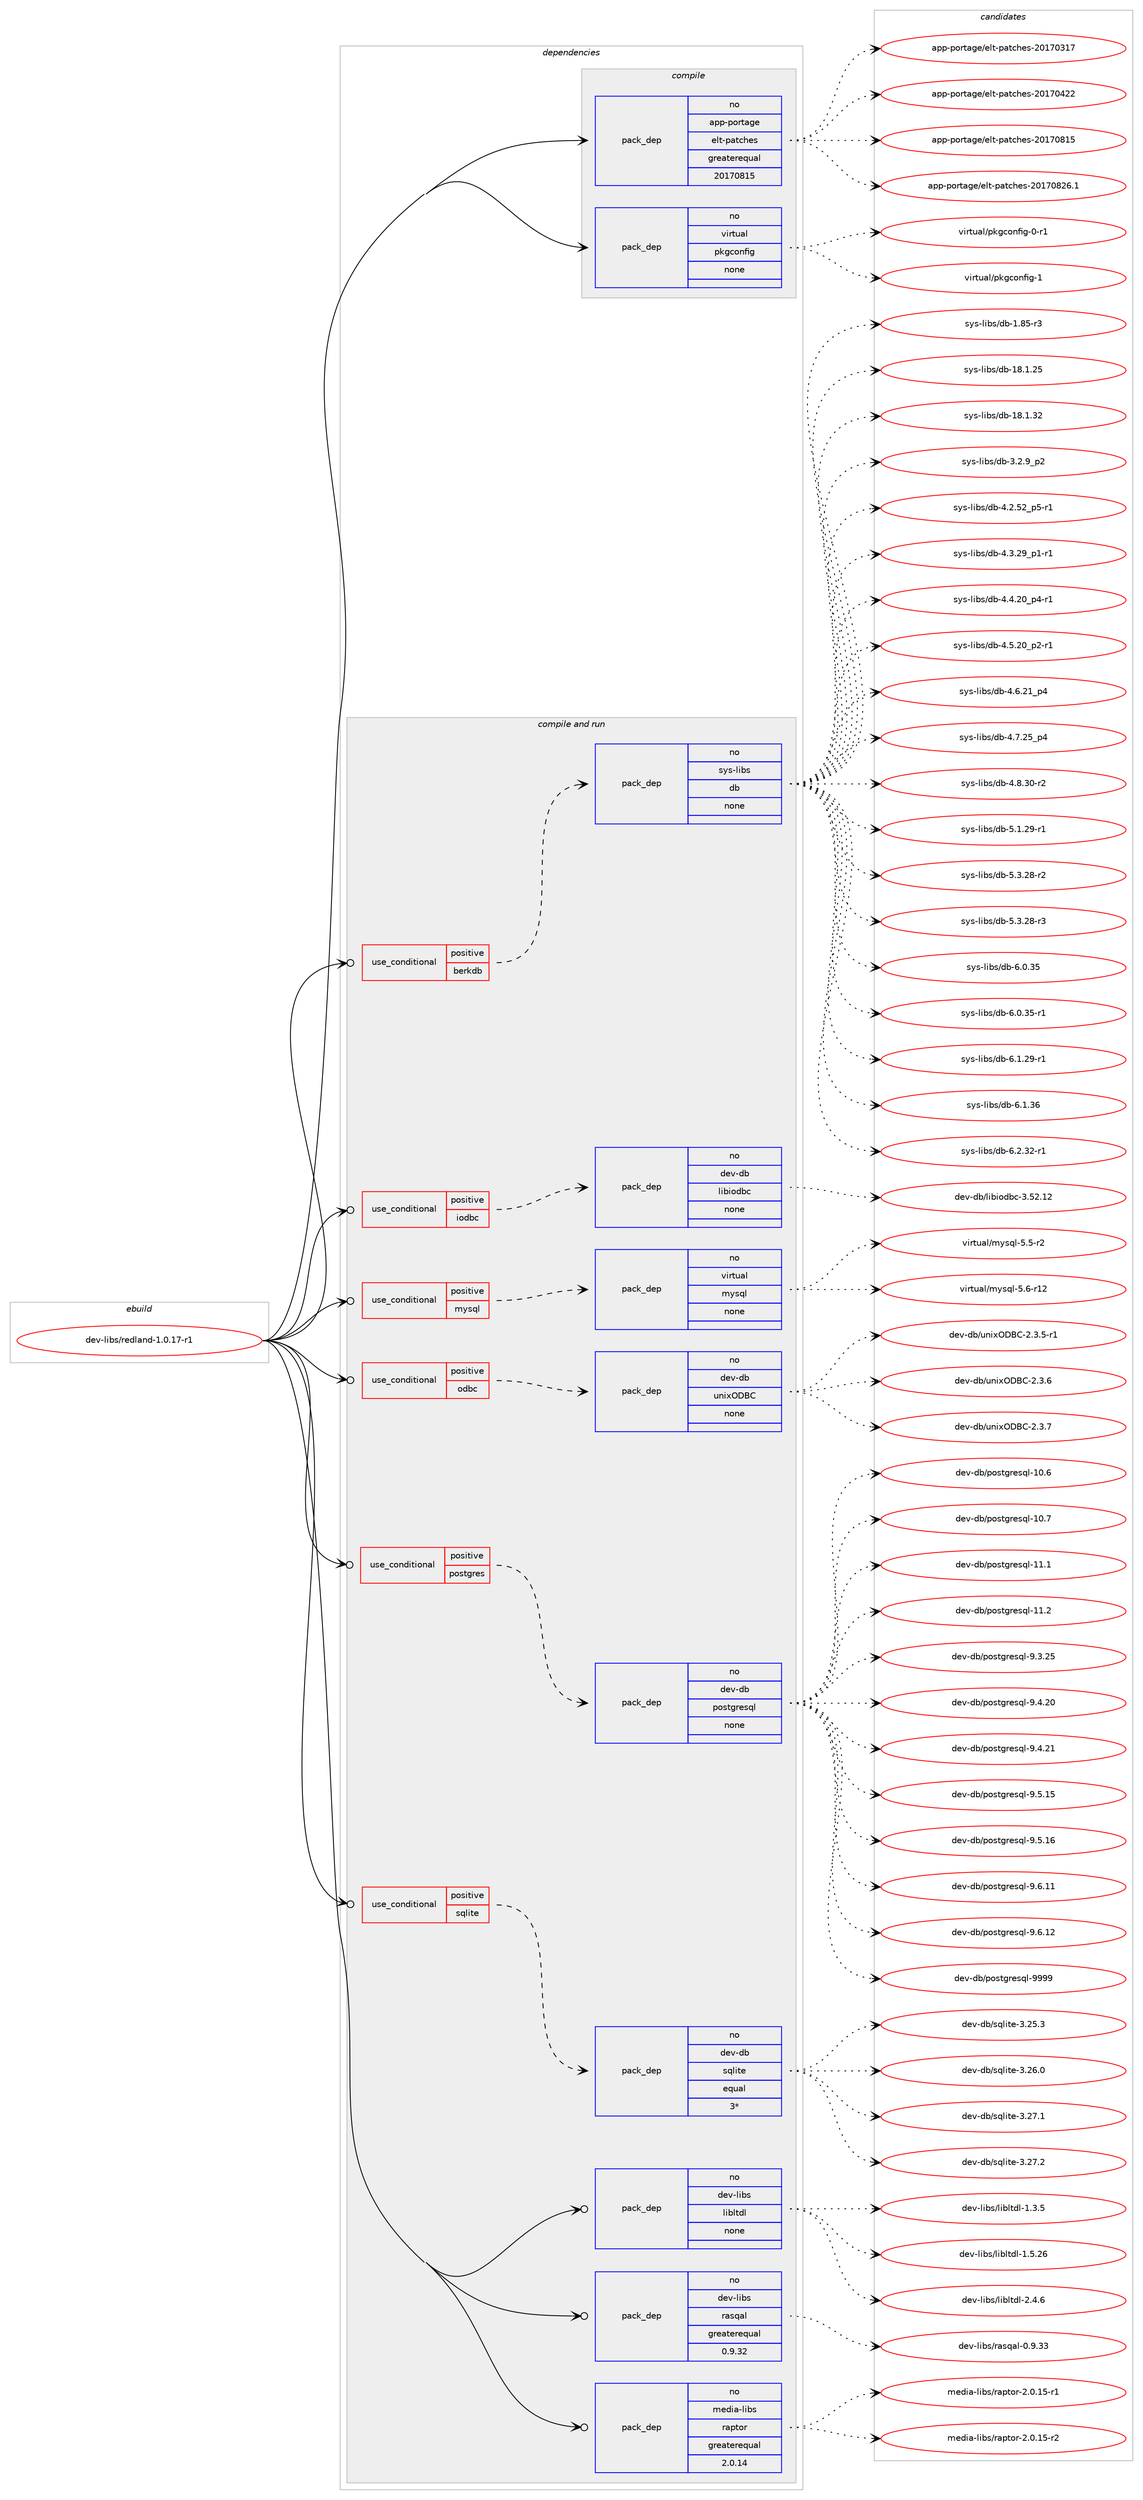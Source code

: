 digraph prolog {

# *************
# Graph options
# *************

newrank=true;
concentrate=true;
compound=true;
graph [rankdir=LR,fontname=Helvetica,fontsize=10,ranksep=1.5];#, ranksep=2.5, nodesep=0.2];
edge  [arrowhead=vee];
node  [fontname=Helvetica,fontsize=10];

# **********
# The ebuild
# **********

subgraph cluster_leftcol {
color=gray;
rank=same;
label=<<i>ebuild</i>>;
id [label="dev-libs/redland-1.0.17-r1", color=red, width=4, href="../dev-libs/redland-1.0.17-r1.svg"];
}

# ****************
# The dependencies
# ****************

subgraph cluster_midcol {
color=gray;
label=<<i>dependencies</i>>;
subgraph cluster_compile {
fillcolor="#eeeeee";
style=filled;
label=<<i>compile</i>>;
subgraph pack981906 {
dependency1371765 [label=<<TABLE BORDER="0" CELLBORDER="1" CELLSPACING="0" CELLPADDING="4" WIDTH="220"><TR><TD ROWSPAN="6" CELLPADDING="30">pack_dep</TD></TR><TR><TD WIDTH="110">no</TD></TR><TR><TD>app-portage</TD></TR><TR><TD>elt-patches</TD></TR><TR><TD>greaterequal</TD></TR><TR><TD>20170815</TD></TR></TABLE>>, shape=none, color=blue];
}
id:e -> dependency1371765:w [weight=20,style="solid",arrowhead="vee"];
subgraph pack981907 {
dependency1371766 [label=<<TABLE BORDER="0" CELLBORDER="1" CELLSPACING="0" CELLPADDING="4" WIDTH="220"><TR><TD ROWSPAN="6" CELLPADDING="30">pack_dep</TD></TR><TR><TD WIDTH="110">no</TD></TR><TR><TD>virtual</TD></TR><TR><TD>pkgconfig</TD></TR><TR><TD>none</TD></TR><TR><TD></TD></TR></TABLE>>, shape=none, color=blue];
}
id:e -> dependency1371766:w [weight=20,style="solid",arrowhead="vee"];
}
subgraph cluster_compileandrun {
fillcolor="#eeeeee";
style=filled;
label=<<i>compile and run</i>>;
subgraph cond366892 {
dependency1371767 [label=<<TABLE BORDER="0" CELLBORDER="1" CELLSPACING="0" CELLPADDING="4"><TR><TD ROWSPAN="3" CELLPADDING="10">use_conditional</TD></TR><TR><TD>positive</TD></TR><TR><TD>berkdb</TD></TR></TABLE>>, shape=none, color=red];
subgraph pack981908 {
dependency1371768 [label=<<TABLE BORDER="0" CELLBORDER="1" CELLSPACING="0" CELLPADDING="4" WIDTH="220"><TR><TD ROWSPAN="6" CELLPADDING="30">pack_dep</TD></TR><TR><TD WIDTH="110">no</TD></TR><TR><TD>sys-libs</TD></TR><TR><TD>db</TD></TR><TR><TD>none</TD></TR><TR><TD></TD></TR></TABLE>>, shape=none, color=blue];
}
dependency1371767:e -> dependency1371768:w [weight=20,style="dashed",arrowhead="vee"];
}
id:e -> dependency1371767:w [weight=20,style="solid",arrowhead="odotvee"];
subgraph cond366893 {
dependency1371769 [label=<<TABLE BORDER="0" CELLBORDER="1" CELLSPACING="0" CELLPADDING="4"><TR><TD ROWSPAN="3" CELLPADDING="10">use_conditional</TD></TR><TR><TD>positive</TD></TR><TR><TD>iodbc</TD></TR></TABLE>>, shape=none, color=red];
subgraph pack981909 {
dependency1371770 [label=<<TABLE BORDER="0" CELLBORDER="1" CELLSPACING="0" CELLPADDING="4" WIDTH="220"><TR><TD ROWSPAN="6" CELLPADDING="30">pack_dep</TD></TR><TR><TD WIDTH="110">no</TD></TR><TR><TD>dev-db</TD></TR><TR><TD>libiodbc</TD></TR><TR><TD>none</TD></TR><TR><TD></TD></TR></TABLE>>, shape=none, color=blue];
}
dependency1371769:e -> dependency1371770:w [weight=20,style="dashed",arrowhead="vee"];
}
id:e -> dependency1371769:w [weight=20,style="solid",arrowhead="odotvee"];
subgraph cond366894 {
dependency1371771 [label=<<TABLE BORDER="0" CELLBORDER="1" CELLSPACING="0" CELLPADDING="4"><TR><TD ROWSPAN="3" CELLPADDING="10">use_conditional</TD></TR><TR><TD>positive</TD></TR><TR><TD>mysql</TD></TR></TABLE>>, shape=none, color=red];
subgraph pack981910 {
dependency1371772 [label=<<TABLE BORDER="0" CELLBORDER="1" CELLSPACING="0" CELLPADDING="4" WIDTH="220"><TR><TD ROWSPAN="6" CELLPADDING="30">pack_dep</TD></TR><TR><TD WIDTH="110">no</TD></TR><TR><TD>virtual</TD></TR><TR><TD>mysql</TD></TR><TR><TD>none</TD></TR><TR><TD></TD></TR></TABLE>>, shape=none, color=blue];
}
dependency1371771:e -> dependency1371772:w [weight=20,style="dashed",arrowhead="vee"];
}
id:e -> dependency1371771:w [weight=20,style="solid",arrowhead="odotvee"];
subgraph cond366895 {
dependency1371773 [label=<<TABLE BORDER="0" CELLBORDER="1" CELLSPACING="0" CELLPADDING="4"><TR><TD ROWSPAN="3" CELLPADDING="10">use_conditional</TD></TR><TR><TD>positive</TD></TR><TR><TD>odbc</TD></TR></TABLE>>, shape=none, color=red];
subgraph pack981911 {
dependency1371774 [label=<<TABLE BORDER="0" CELLBORDER="1" CELLSPACING="0" CELLPADDING="4" WIDTH="220"><TR><TD ROWSPAN="6" CELLPADDING="30">pack_dep</TD></TR><TR><TD WIDTH="110">no</TD></TR><TR><TD>dev-db</TD></TR><TR><TD>unixODBC</TD></TR><TR><TD>none</TD></TR><TR><TD></TD></TR></TABLE>>, shape=none, color=blue];
}
dependency1371773:e -> dependency1371774:w [weight=20,style="dashed",arrowhead="vee"];
}
id:e -> dependency1371773:w [weight=20,style="solid",arrowhead="odotvee"];
subgraph cond366896 {
dependency1371775 [label=<<TABLE BORDER="0" CELLBORDER="1" CELLSPACING="0" CELLPADDING="4"><TR><TD ROWSPAN="3" CELLPADDING="10">use_conditional</TD></TR><TR><TD>positive</TD></TR><TR><TD>postgres</TD></TR></TABLE>>, shape=none, color=red];
subgraph pack981912 {
dependency1371776 [label=<<TABLE BORDER="0" CELLBORDER="1" CELLSPACING="0" CELLPADDING="4" WIDTH="220"><TR><TD ROWSPAN="6" CELLPADDING="30">pack_dep</TD></TR><TR><TD WIDTH="110">no</TD></TR><TR><TD>dev-db</TD></TR><TR><TD>postgresql</TD></TR><TR><TD>none</TD></TR><TR><TD></TD></TR></TABLE>>, shape=none, color=blue];
}
dependency1371775:e -> dependency1371776:w [weight=20,style="dashed",arrowhead="vee"];
}
id:e -> dependency1371775:w [weight=20,style="solid",arrowhead="odotvee"];
subgraph cond366897 {
dependency1371777 [label=<<TABLE BORDER="0" CELLBORDER="1" CELLSPACING="0" CELLPADDING="4"><TR><TD ROWSPAN="3" CELLPADDING="10">use_conditional</TD></TR><TR><TD>positive</TD></TR><TR><TD>sqlite</TD></TR></TABLE>>, shape=none, color=red];
subgraph pack981913 {
dependency1371778 [label=<<TABLE BORDER="0" CELLBORDER="1" CELLSPACING="0" CELLPADDING="4" WIDTH="220"><TR><TD ROWSPAN="6" CELLPADDING="30">pack_dep</TD></TR><TR><TD WIDTH="110">no</TD></TR><TR><TD>dev-db</TD></TR><TR><TD>sqlite</TD></TR><TR><TD>equal</TD></TR><TR><TD>3*</TD></TR></TABLE>>, shape=none, color=blue];
}
dependency1371777:e -> dependency1371778:w [weight=20,style="dashed",arrowhead="vee"];
}
id:e -> dependency1371777:w [weight=20,style="solid",arrowhead="odotvee"];
subgraph pack981914 {
dependency1371779 [label=<<TABLE BORDER="0" CELLBORDER="1" CELLSPACING="0" CELLPADDING="4" WIDTH="220"><TR><TD ROWSPAN="6" CELLPADDING="30">pack_dep</TD></TR><TR><TD WIDTH="110">no</TD></TR><TR><TD>dev-libs</TD></TR><TR><TD>libltdl</TD></TR><TR><TD>none</TD></TR><TR><TD></TD></TR></TABLE>>, shape=none, color=blue];
}
id:e -> dependency1371779:w [weight=20,style="solid",arrowhead="odotvee"];
subgraph pack981915 {
dependency1371780 [label=<<TABLE BORDER="0" CELLBORDER="1" CELLSPACING="0" CELLPADDING="4" WIDTH="220"><TR><TD ROWSPAN="6" CELLPADDING="30">pack_dep</TD></TR><TR><TD WIDTH="110">no</TD></TR><TR><TD>dev-libs</TD></TR><TR><TD>rasqal</TD></TR><TR><TD>greaterequal</TD></TR><TR><TD>0.9.32</TD></TR></TABLE>>, shape=none, color=blue];
}
id:e -> dependency1371780:w [weight=20,style="solid",arrowhead="odotvee"];
subgraph pack981916 {
dependency1371781 [label=<<TABLE BORDER="0" CELLBORDER="1" CELLSPACING="0" CELLPADDING="4" WIDTH="220"><TR><TD ROWSPAN="6" CELLPADDING="30">pack_dep</TD></TR><TR><TD WIDTH="110">no</TD></TR><TR><TD>media-libs</TD></TR><TR><TD>raptor</TD></TR><TR><TD>greaterequal</TD></TR><TR><TD>2.0.14</TD></TR></TABLE>>, shape=none, color=blue];
}
id:e -> dependency1371781:w [weight=20,style="solid",arrowhead="odotvee"];
}
subgraph cluster_run {
fillcolor="#eeeeee";
style=filled;
label=<<i>run</i>>;
}
}

# **************
# The candidates
# **************

subgraph cluster_choices {
rank=same;
color=gray;
label=<<i>candidates</i>>;

subgraph choice981906 {
color=black;
nodesep=1;
choice97112112451121111141169710310147101108116451129711699104101115455048495548514955 [label="app-portage/elt-patches-20170317", color=red, width=4,href="../app-portage/elt-patches-20170317.svg"];
choice97112112451121111141169710310147101108116451129711699104101115455048495548525050 [label="app-portage/elt-patches-20170422", color=red, width=4,href="../app-portage/elt-patches-20170422.svg"];
choice97112112451121111141169710310147101108116451129711699104101115455048495548564953 [label="app-portage/elt-patches-20170815", color=red, width=4,href="../app-portage/elt-patches-20170815.svg"];
choice971121124511211111411697103101471011081164511297116991041011154550484955485650544649 [label="app-portage/elt-patches-20170826.1", color=red, width=4,href="../app-portage/elt-patches-20170826.1.svg"];
dependency1371765:e -> choice97112112451121111141169710310147101108116451129711699104101115455048495548514955:w [style=dotted,weight="100"];
dependency1371765:e -> choice97112112451121111141169710310147101108116451129711699104101115455048495548525050:w [style=dotted,weight="100"];
dependency1371765:e -> choice97112112451121111141169710310147101108116451129711699104101115455048495548564953:w [style=dotted,weight="100"];
dependency1371765:e -> choice971121124511211111411697103101471011081164511297116991041011154550484955485650544649:w [style=dotted,weight="100"];
}
subgraph choice981907 {
color=black;
nodesep=1;
choice11810511411611797108471121071039911111010210510345484511449 [label="virtual/pkgconfig-0-r1", color=red, width=4,href="../virtual/pkgconfig-0-r1.svg"];
choice1181051141161179710847112107103991111101021051034549 [label="virtual/pkgconfig-1", color=red, width=4,href="../virtual/pkgconfig-1.svg"];
dependency1371766:e -> choice11810511411611797108471121071039911111010210510345484511449:w [style=dotted,weight="100"];
dependency1371766:e -> choice1181051141161179710847112107103991111101021051034549:w [style=dotted,weight="100"];
}
subgraph choice981908 {
color=black;
nodesep=1;
choice1151211154510810598115471009845494656534511451 [label="sys-libs/db-1.85-r3", color=red, width=4,href="../sys-libs/db-1.85-r3.svg"];
choice115121115451081059811547100984549564649465053 [label="sys-libs/db-18.1.25", color=red, width=4,href="../sys-libs/db-18.1.25.svg"];
choice115121115451081059811547100984549564649465150 [label="sys-libs/db-18.1.32", color=red, width=4,href="../sys-libs/db-18.1.32.svg"];
choice115121115451081059811547100984551465046579511250 [label="sys-libs/db-3.2.9_p2", color=red, width=4,href="../sys-libs/db-3.2.9_p2.svg"];
choice115121115451081059811547100984552465046535095112534511449 [label="sys-libs/db-4.2.52_p5-r1", color=red, width=4,href="../sys-libs/db-4.2.52_p5-r1.svg"];
choice115121115451081059811547100984552465146505795112494511449 [label="sys-libs/db-4.3.29_p1-r1", color=red, width=4,href="../sys-libs/db-4.3.29_p1-r1.svg"];
choice115121115451081059811547100984552465246504895112524511449 [label="sys-libs/db-4.4.20_p4-r1", color=red, width=4,href="../sys-libs/db-4.4.20_p4-r1.svg"];
choice115121115451081059811547100984552465346504895112504511449 [label="sys-libs/db-4.5.20_p2-r1", color=red, width=4,href="../sys-libs/db-4.5.20_p2-r1.svg"];
choice11512111545108105981154710098455246544650499511252 [label="sys-libs/db-4.6.21_p4", color=red, width=4,href="../sys-libs/db-4.6.21_p4.svg"];
choice11512111545108105981154710098455246554650539511252 [label="sys-libs/db-4.7.25_p4", color=red, width=4,href="../sys-libs/db-4.7.25_p4.svg"];
choice11512111545108105981154710098455246564651484511450 [label="sys-libs/db-4.8.30-r2", color=red, width=4,href="../sys-libs/db-4.8.30-r2.svg"];
choice11512111545108105981154710098455346494650574511449 [label="sys-libs/db-5.1.29-r1", color=red, width=4,href="../sys-libs/db-5.1.29-r1.svg"];
choice11512111545108105981154710098455346514650564511450 [label="sys-libs/db-5.3.28-r2", color=red, width=4,href="../sys-libs/db-5.3.28-r2.svg"];
choice11512111545108105981154710098455346514650564511451 [label="sys-libs/db-5.3.28-r3", color=red, width=4,href="../sys-libs/db-5.3.28-r3.svg"];
choice1151211154510810598115471009845544648465153 [label="sys-libs/db-6.0.35", color=red, width=4,href="../sys-libs/db-6.0.35.svg"];
choice11512111545108105981154710098455446484651534511449 [label="sys-libs/db-6.0.35-r1", color=red, width=4,href="../sys-libs/db-6.0.35-r1.svg"];
choice11512111545108105981154710098455446494650574511449 [label="sys-libs/db-6.1.29-r1", color=red, width=4,href="../sys-libs/db-6.1.29-r1.svg"];
choice1151211154510810598115471009845544649465154 [label="sys-libs/db-6.1.36", color=red, width=4,href="../sys-libs/db-6.1.36.svg"];
choice11512111545108105981154710098455446504651504511449 [label="sys-libs/db-6.2.32-r1", color=red, width=4,href="../sys-libs/db-6.2.32-r1.svg"];
dependency1371768:e -> choice1151211154510810598115471009845494656534511451:w [style=dotted,weight="100"];
dependency1371768:e -> choice115121115451081059811547100984549564649465053:w [style=dotted,weight="100"];
dependency1371768:e -> choice115121115451081059811547100984549564649465150:w [style=dotted,weight="100"];
dependency1371768:e -> choice115121115451081059811547100984551465046579511250:w [style=dotted,weight="100"];
dependency1371768:e -> choice115121115451081059811547100984552465046535095112534511449:w [style=dotted,weight="100"];
dependency1371768:e -> choice115121115451081059811547100984552465146505795112494511449:w [style=dotted,weight="100"];
dependency1371768:e -> choice115121115451081059811547100984552465246504895112524511449:w [style=dotted,weight="100"];
dependency1371768:e -> choice115121115451081059811547100984552465346504895112504511449:w [style=dotted,weight="100"];
dependency1371768:e -> choice11512111545108105981154710098455246544650499511252:w [style=dotted,weight="100"];
dependency1371768:e -> choice11512111545108105981154710098455246554650539511252:w [style=dotted,weight="100"];
dependency1371768:e -> choice11512111545108105981154710098455246564651484511450:w [style=dotted,weight="100"];
dependency1371768:e -> choice11512111545108105981154710098455346494650574511449:w [style=dotted,weight="100"];
dependency1371768:e -> choice11512111545108105981154710098455346514650564511450:w [style=dotted,weight="100"];
dependency1371768:e -> choice11512111545108105981154710098455346514650564511451:w [style=dotted,weight="100"];
dependency1371768:e -> choice1151211154510810598115471009845544648465153:w [style=dotted,weight="100"];
dependency1371768:e -> choice11512111545108105981154710098455446484651534511449:w [style=dotted,weight="100"];
dependency1371768:e -> choice11512111545108105981154710098455446494650574511449:w [style=dotted,weight="100"];
dependency1371768:e -> choice1151211154510810598115471009845544649465154:w [style=dotted,weight="100"];
dependency1371768:e -> choice11512111545108105981154710098455446504651504511449:w [style=dotted,weight="100"];
}
subgraph choice981909 {
color=black;
nodesep=1;
choice1001011184510098471081059810511110098994551465350464950 [label="dev-db/libiodbc-3.52.12", color=red, width=4,href="../dev-db/libiodbc-3.52.12.svg"];
dependency1371770:e -> choice1001011184510098471081059810511110098994551465350464950:w [style=dotted,weight="100"];
}
subgraph choice981910 {
color=black;
nodesep=1;
choice1181051141161179710847109121115113108455346534511450 [label="virtual/mysql-5.5-r2", color=red, width=4,href="../virtual/mysql-5.5-r2.svg"];
choice118105114116117971084710912111511310845534654451144950 [label="virtual/mysql-5.6-r12", color=red, width=4,href="../virtual/mysql-5.6-r12.svg"];
dependency1371772:e -> choice1181051141161179710847109121115113108455346534511450:w [style=dotted,weight="100"];
dependency1371772:e -> choice118105114116117971084710912111511310845534654451144950:w [style=dotted,weight="100"];
}
subgraph choice981911 {
color=black;
nodesep=1;
choice100101118451009847117110105120796866674550465146534511449 [label="dev-db/unixODBC-2.3.5-r1", color=red, width=4,href="../dev-db/unixODBC-2.3.5-r1.svg"];
choice10010111845100984711711010512079686667455046514654 [label="dev-db/unixODBC-2.3.6", color=red, width=4,href="../dev-db/unixODBC-2.3.6.svg"];
choice10010111845100984711711010512079686667455046514655 [label="dev-db/unixODBC-2.3.7", color=red, width=4,href="../dev-db/unixODBC-2.3.7.svg"];
dependency1371774:e -> choice100101118451009847117110105120796866674550465146534511449:w [style=dotted,weight="100"];
dependency1371774:e -> choice10010111845100984711711010512079686667455046514654:w [style=dotted,weight="100"];
dependency1371774:e -> choice10010111845100984711711010512079686667455046514655:w [style=dotted,weight="100"];
}
subgraph choice981912 {
color=black;
nodesep=1;
choice1001011184510098471121111151161031141011151131084549484654 [label="dev-db/postgresql-10.6", color=red, width=4,href="../dev-db/postgresql-10.6.svg"];
choice1001011184510098471121111151161031141011151131084549484655 [label="dev-db/postgresql-10.7", color=red, width=4,href="../dev-db/postgresql-10.7.svg"];
choice1001011184510098471121111151161031141011151131084549494649 [label="dev-db/postgresql-11.1", color=red, width=4,href="../dev-db/postgresql-11.1.svg"];
choice1001011184510098471121111151161031141011151131084549494650 [label="dev-db/postgresql-11.2", color=red, width=4,href="../dev-db/postgresql-11.2.svg"];
choice10010111845100984711211111511610311410111511310845574651465053 [label="dev-db/postgresql-9.3.25", color=red, width=4,href="../dev-db/postgresql-9.3.25.svg"];
choice10010111845100984711211111511610311410111511310845574652465048 [label="dev-db/postgresql-9.4.20", color=red, width=4,href="../dev-db/postgresql-9.4.20.svg"];
choice10010111845100984711211111511610311410111511310845574652465049 [label="dev-db/postgresql-9.4.21", color=red, width=4,href="../dev-db/postgresql-9.4.21.svg"];
choice10010111845100984711211111511610311410111511310845574653464953 [label="dev-db/postgresql-9.5.15", color=red, width=4,href="../dev-db/postgresql-9.5.15.svg"];
choice10010111845100984711211111511610311410111511310845574653464954 [label="dev-db/postgresql-9.5.16", color=red, width=4,href="../dev-db/postgresql-9.5.16.svg"];
choice10010111845100984711211111511610311410111511310845574654464949 [label="dev-db/postgresql-9.6.11", color=red, width=4,href="../dev-db/postgresql-9.6.11.svg"];
choice10010111845100984711211111511610311410111511310845574654464950 [label="dev-db/postgresql-9.6.12", color=red, width=4,href="../dev-db/postgresql-9.6.12.svg"];
choice1001011184510098471121111151161031141011151131084557575757 [label="dev-db/postgresql-9999", color=red, width=4,href="../dev-db/postgresql-9999.svg"];
dependency1371776:e -> choice1001011184510098471121111151161031141011151131084549484654:w [style=dotted,weight="100"];
dependency1371776:e -> choice1001011184510098471121111151161031141011151131084549484655:w [style=dotted,weight="100"];
dependency1371776:e -> choice1001011184510098471121111151161031141011151131084549494649:w [style=dotted,weight="100"];
dependency1371776:e -> choice1001011184510098471121111151161031141011151131084549494650:w [style=dotted,weight="100"];
dependency1371776:e -> choice10010111845100984711211111511610311410111511310845574651465053:w [style=dotted,weight="100"];
dependency1371776:e -> choice10010111845100984711211111511610311410111511310845574652465048:w [style=dotted,weight="100"];
dependency1371776:e -> choice10010111845100984711211111511610311410111511310845574652465049:w [style=dotted,weight="100"];
dependency1371776:e -> choice10010111845100984711211111511610311410111511310845574653464953:w [style=dotted,weight="100"];
dependency1371776:e -> choice10010111845100984711211111511610311410111511310845574653464954:w [style=dotted,weight="100"];
dependency1371776:e -> choice10010111845100984711211111511610311410111511310845574654464949:w [style=dotted,weight="100"];
dependency1371776:e -> choice10010111845100984711211111511610311410111511310845574654464950:w [style=dotted,weight="100"];
dependency1371776:e -> choice1001011184510098471121111151161031141011151131084557575757:w [style=dotted,weight="100"];
}
subgraph choice981913 {
color=black;
nodesep=1;
choice10010111845100984711511310810511610145514650534651 [label="dev-db/sqlite-3.25.3", color=red, width=4,href="../dev-db/sqlite-3.25.3.svg"];
choice10010111845100984711511310810511610145514650544648 [label="dev-db/sqlite-3.26.0", color=red, width=4,href="../dev-db/sqlite-3.26.0.svg"];
choice10010111845100984711511310810511610145514650554649 [label="dev-db/sqlite-3.27.1", color=red, width=4,href="../dev-db/sqlite-3.27.1.svg"];
choice10010111845100984711511310810511610145514650554650 [label="dev-db/sqlite-3.27.2", color=red, width=4,href="../dev-db/sqlite-3.27.2.svg"];
dependency1371778:e -> choice10010111845100984711511310810511610145514650534651:w [style=dotted,weight="100"];
dependency1371778:e -> choice10010111845100984711511310810511610145514650544648:w [style=dotted,weight="100"];
dependency1371778:e -> choice10010111845100984711511310810511610145514650554649:w [style=dotted,weight="100"];
dependency1371778:e -> choice10010111845100984711511310810511610145514650554650:w [style=dotted,weight="100"];
}
subgraph choice981914 {
color=black;
nodesep=1;
choice10010111845108105981154710810598108116100108454946514653 [label="dev-libs/libltdl-1.3.5", color=red, width=4,href="../dev-libs/libltdl-1.3.5.svg"];
choice1001011184510810598115471081059810811610010845494653465054 [label="dev-libs/libltdl-1.5.26", color=red, width=4,href="../dev-libs/libltdl-1.5.26.svg"];
choice10010111845108105981154710810598108116100108455046524654 [label="dev-libs/libltdl-2.4.6", color=red, width=4,href="../dev-libs/libltdl-2.4.6.svg"];
dependency1371779:e -> choice10010111845108105981154710810598108116100108454946514653:w [style=dotted,weight="100"];
dependency1371779:e -> choice1001011184510810598115471081059810811610010845494653465054:w [style=dotted,weight="100"];
dependency1371779:e -> choice10010111845108105981154710810598108116100108455046524654:w [style=dotted,weight="100"];
}
subgraph choice981915 {
color=black;
nodesep=1;
choice100101118451081059811547114971151139710845484657465151 [label="dev-libs/rasqal-0.9.33", color=red, width=4,href="../dev-libs/rasqal-0.9.33.svg"];
dependency1371780:e -> choice100101118451081059811547114971151139710845484657465151:w [style=dotted,weight="100"];
}
subgraph choice981916 {
color=black;
nodesep=1;
choice1091011001059745108105981154711497112116111114455046484649534511449 [label="media-libs/raptor-2.0.15-r1", color=red, width=4,href="../media-libs/raptor-2.0.15-r1.svg"];
choice1091011001059745108105981154711497112116111114455046484649534511450 [label="media-libs/raptor-2.0.15-r2", color=red, width=4,href="../media-libs/raptor-2.0.15-r2.svg"];
dependency1371781:e -> choice1091011001059745108105981154711497112116111114455046484649534511449:w [style=dotted,weight="100"];
dependency1371781:e -> choice1091011001059745108105981154711497112116111114455046484649534511450:w [style=dotted,weight="100"];
}
}

}
